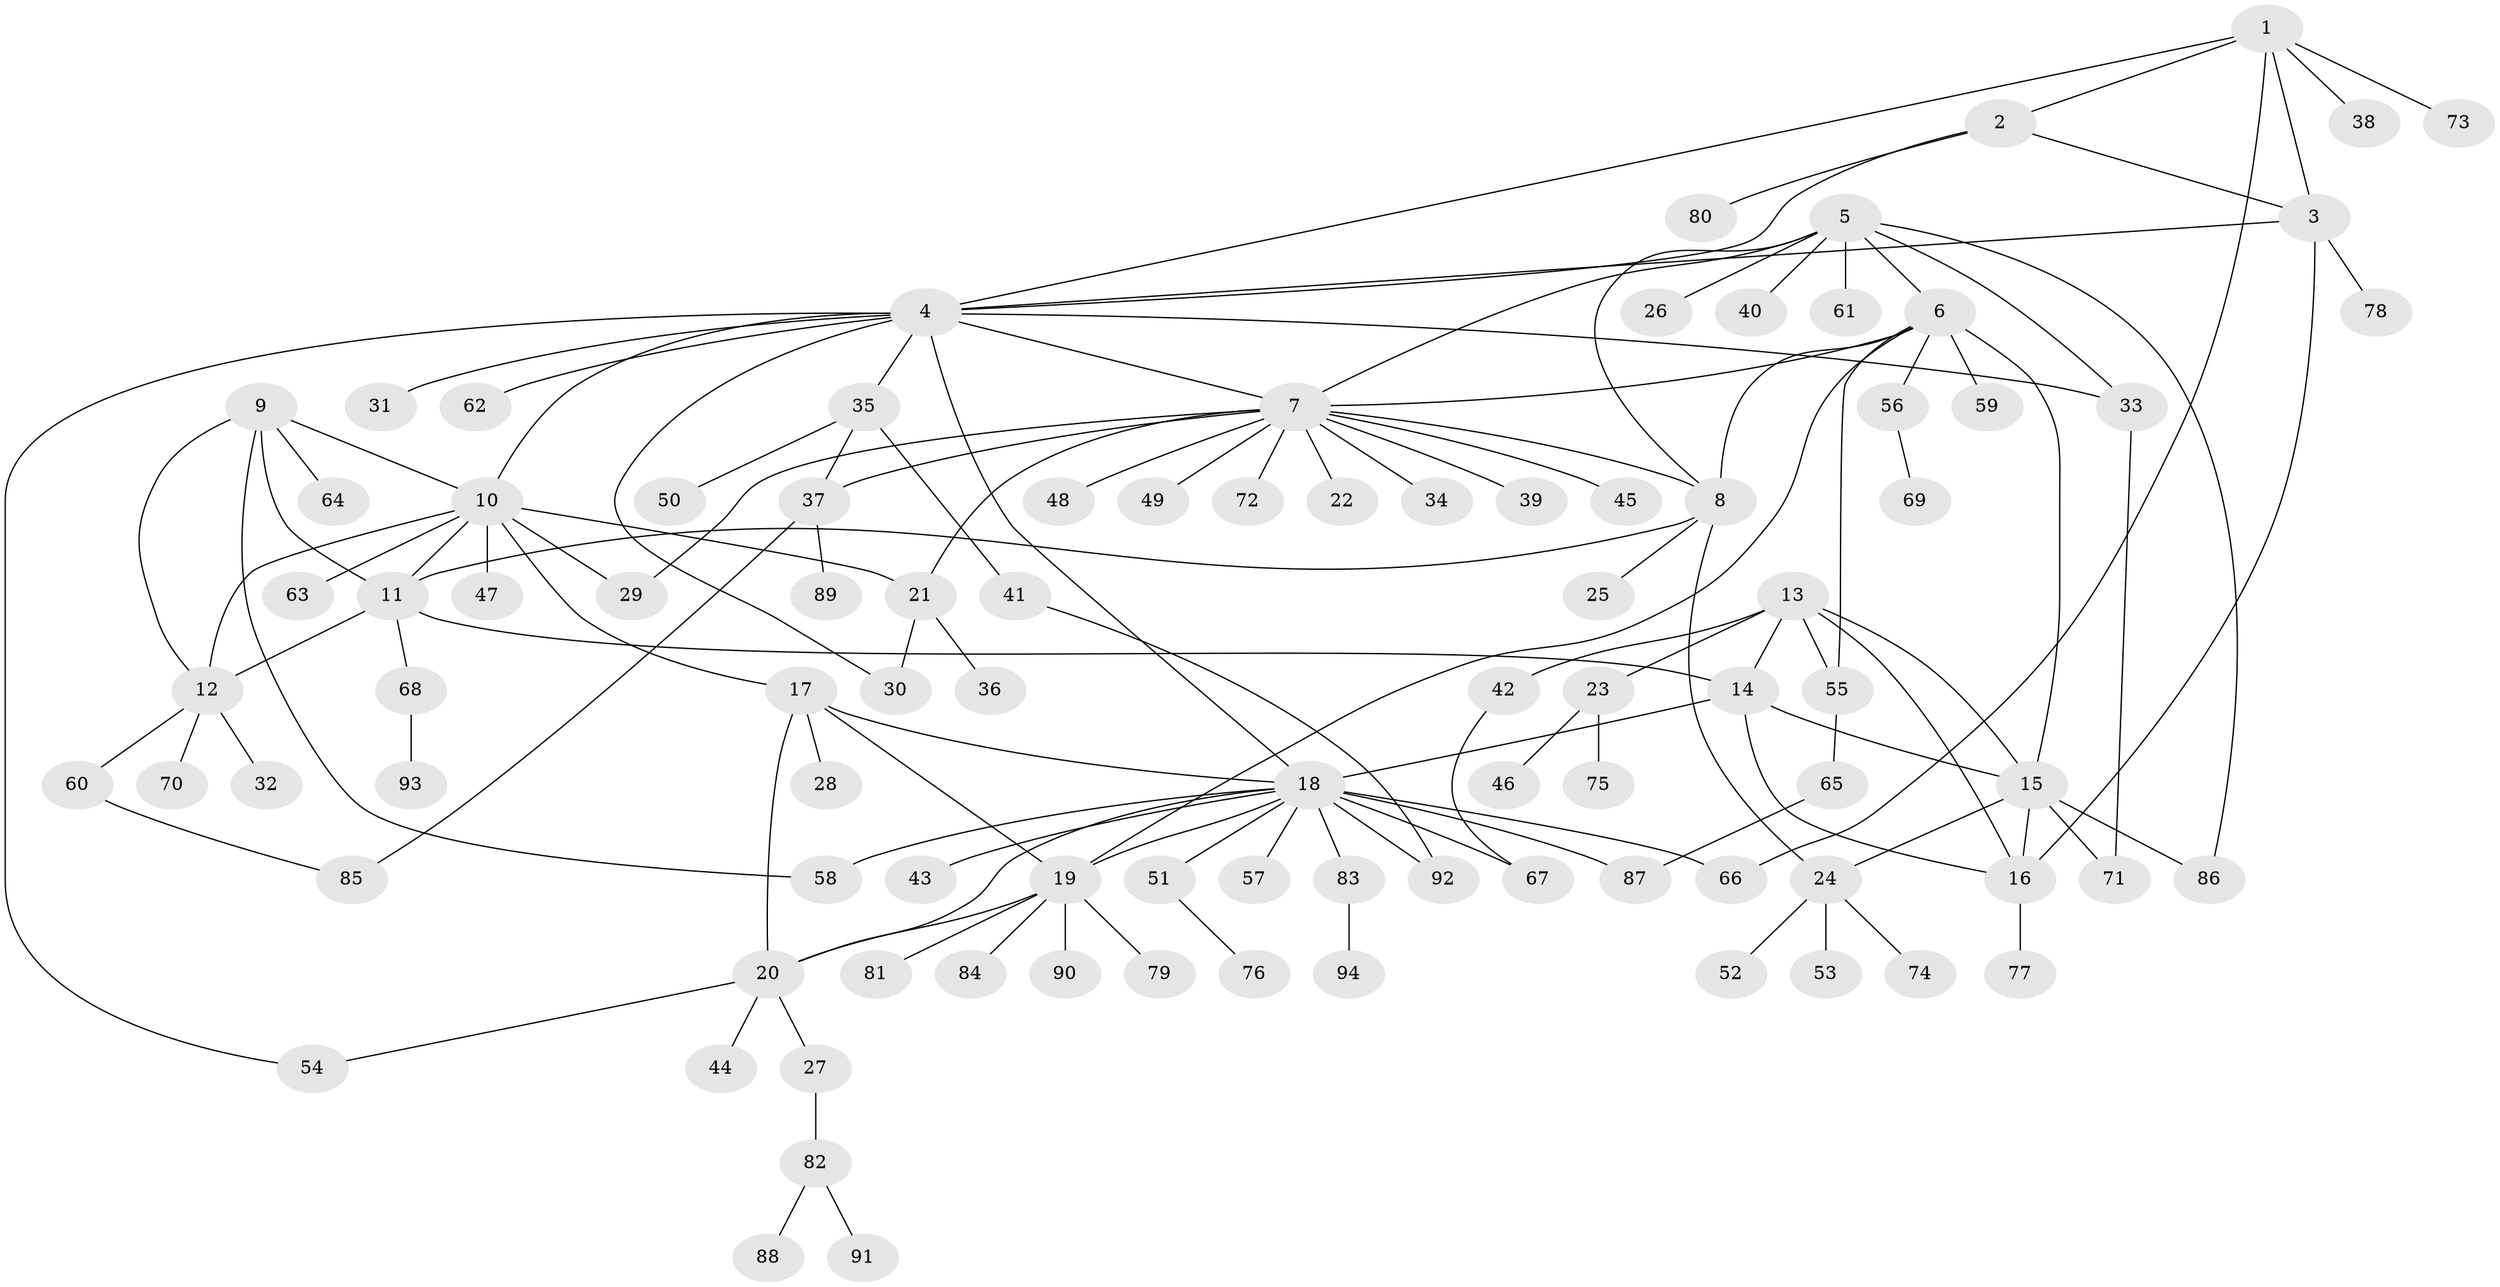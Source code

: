 // coarse degree distribution, {9: 0.03508771929824561, 5: 0.07017543859649122, 2: 0.21052631578947367, 3: 0.08771929824561403, 13: 0.03508771929824561, 4: 0.07017543859649122, 1: 0.38596491228070173, 7: 0.08771929824561403, 6: 0.017543859649122806}
// Generated by graph-tools (version 1.1) at 2025/37/03/04/25 23:37:50]
// undirected, 94 vertices, 130 edges
graph export_dot {
  node [color=gray90,style=filled];
  1;
  2;
  3;
  4;
  5;
  6;
  7;
  8;
  9;
  10;
  11;
  12;
  13;
  14;
  15;
  16;
  17;
  18;
  19;
  20;
  21;
  22;
  23;
  24;
  25;
  26;
  27;
  28;
  29;
  30;
  31;
  32;
  33;
  34;
  35;
  36;
  37;
  38;
  39;
  40;
  41;
  42;
  43;
  44;
  45;
  46;
  47;
  48;
  49;
  50;
  51;
  52;
  53;
  54;
  55;
  56;
  57;
  58;
  59;
  60;
  61;
  62;
  63;
  64;
  65;
  66;
  67;
  68;
  69;
  70;
  71;
  72;
  73;
  74;
  75;
  76;
  77;
  78;
  79;
  80;
  81;
  82;
  83;
  84;
  85;
  86;
  87;
  88;
  89;
  90;
  91;
  92;
  93;
  94;
  1 -- 2;
  1 -- 3;
  1 -- 4;
  1 -- 38;
  1 -- 66;
  1 -- 73;
  2 -- 3;
  2 -- 4;
  2 -- 80;
  3 -- 4;
  3 -- 16;
  3 -- 78;
  4 -- 7;
  4 -- 10;
  4 -- 18;
  4 -- 30;
  4 -- 31;
  4 -- 33;
  4 -- 35;
  4 -- 54;
  4 -- 62;
  5 -- 6;
  5 -- 7;
  5 -- 8;
  5 -- 26;
  5 -- 33;
  5 -- 40;
  5 -- 61;
  5 -- 86;
  6 -- 7;
  6 -- 8;
  6 -- 15;
  6 -- 19;
  6 -- 55;
  6 -- 56;
  6 -- 59;
  7 -- 8;
  7 -- 21;
  7 -- 22;
  7 -- 29;
  7 -- 34;
  7 -- 37;
  7 -- 39;
  7 -- 45;
  7 -- 48;
  7 -- 49;
  7 -- 72;
  8 -- 11;
  8 -- 24;
  8 -- 25;
  9 -- 10;
  9 -- 11;
  9 -- 12;
  9 -- 58;
  9 -- 64;
  10 -- 11;
  10 -- 12;
  10 -- 17;
  10 -- 21;
  10 -- 29;
  10 -- 47;
  10 -- 63;
  11 -- 12;
  11 -- 14;
  11 -- 68;
  12 -- 32;
  12 -- 60;
  12 -- 70;
  13 -- 14;
  13 -- 15;
  13 -- 16;
  13 -- 23;
  13 -- 42;
  13 -- 55;
  14 -- 15;
  14 -- 16;
  14 -- 18;
  15 -- 16;
  15 -- 24;
  15 -- 71;
  15 -- 86;
  16 -- 77;
  17 -- 18;
  17 -- 19;
  17 -- 20;
  17 -- 28;
  18 -- 19;
  18 -- 20;
  18 -- 43;
  18 -- 51;
  18 -- 57;
  18 -- 58;
  18 -- 66;
  18 -- 67;
  18 -- 83;
  18 -- 87;
  18 -- 92;
  19 -- 20;
  19 -- 79;
  19 -- 81;
  19 -- 84;
  19 -- 90;
  20 -- 27;
  20 -- 44;
  20 -- 54;
  21 -- 30;
  21 -- 36;
  23 -- 46;
  23 -- 75;
  24 -- 52;
  24 -- 53;
  24 -- 74;
  27 -- 82;
  33 -- 71;
  35 -- 37;
  35 -- 41;
  35 -- 50;
  37 -- 85;
  37 -- 89;
  41 -- 92;
  42 -- 67;
  51 -- 76;
  55 -- 65;
  56 -- 69;
  60 -- 85;
  65 -- 87;
  68 -- 93;
  82 -- 88;
  82 -- 91;
  83 -- 94;
}
